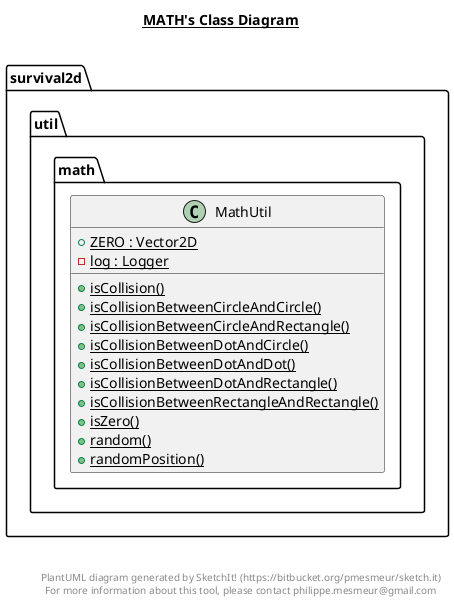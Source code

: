 @startuml

title __MATH's Class Diagram__\n

  namespace survival2d {
    namespace util {
      namespace math {
        class survival2d.util.math.MathUtil {
            {static} + ZERO : Vector2D
            {static} - log : Logger
            {static} + isCollision()
            {static} + isCollisionBetweenCircleAndCircle()
            {static} + isCollisionBetweenCircleAndRectangle()
            {static} + isCollisionBetweenDotAndCircle()
            {static} + isCollisionBetweenDotAndDot()
            {static} + isCollisionBetweenDotAndRectangle()
            {static} + isCollisionBetweenRectangleAndRectangle()
            {static} + isZero()
            {static} + random()
            {static} + randomPosition()
        }
      }
    }
  }
  



right footer


PlantUML diagram generated by SketchIt! (https://bitbucket.org/pmesmeur/sketch.it)
For more information about this tool, please contact philippe.mesmeur@gmail.com
endfooter

@enduml
